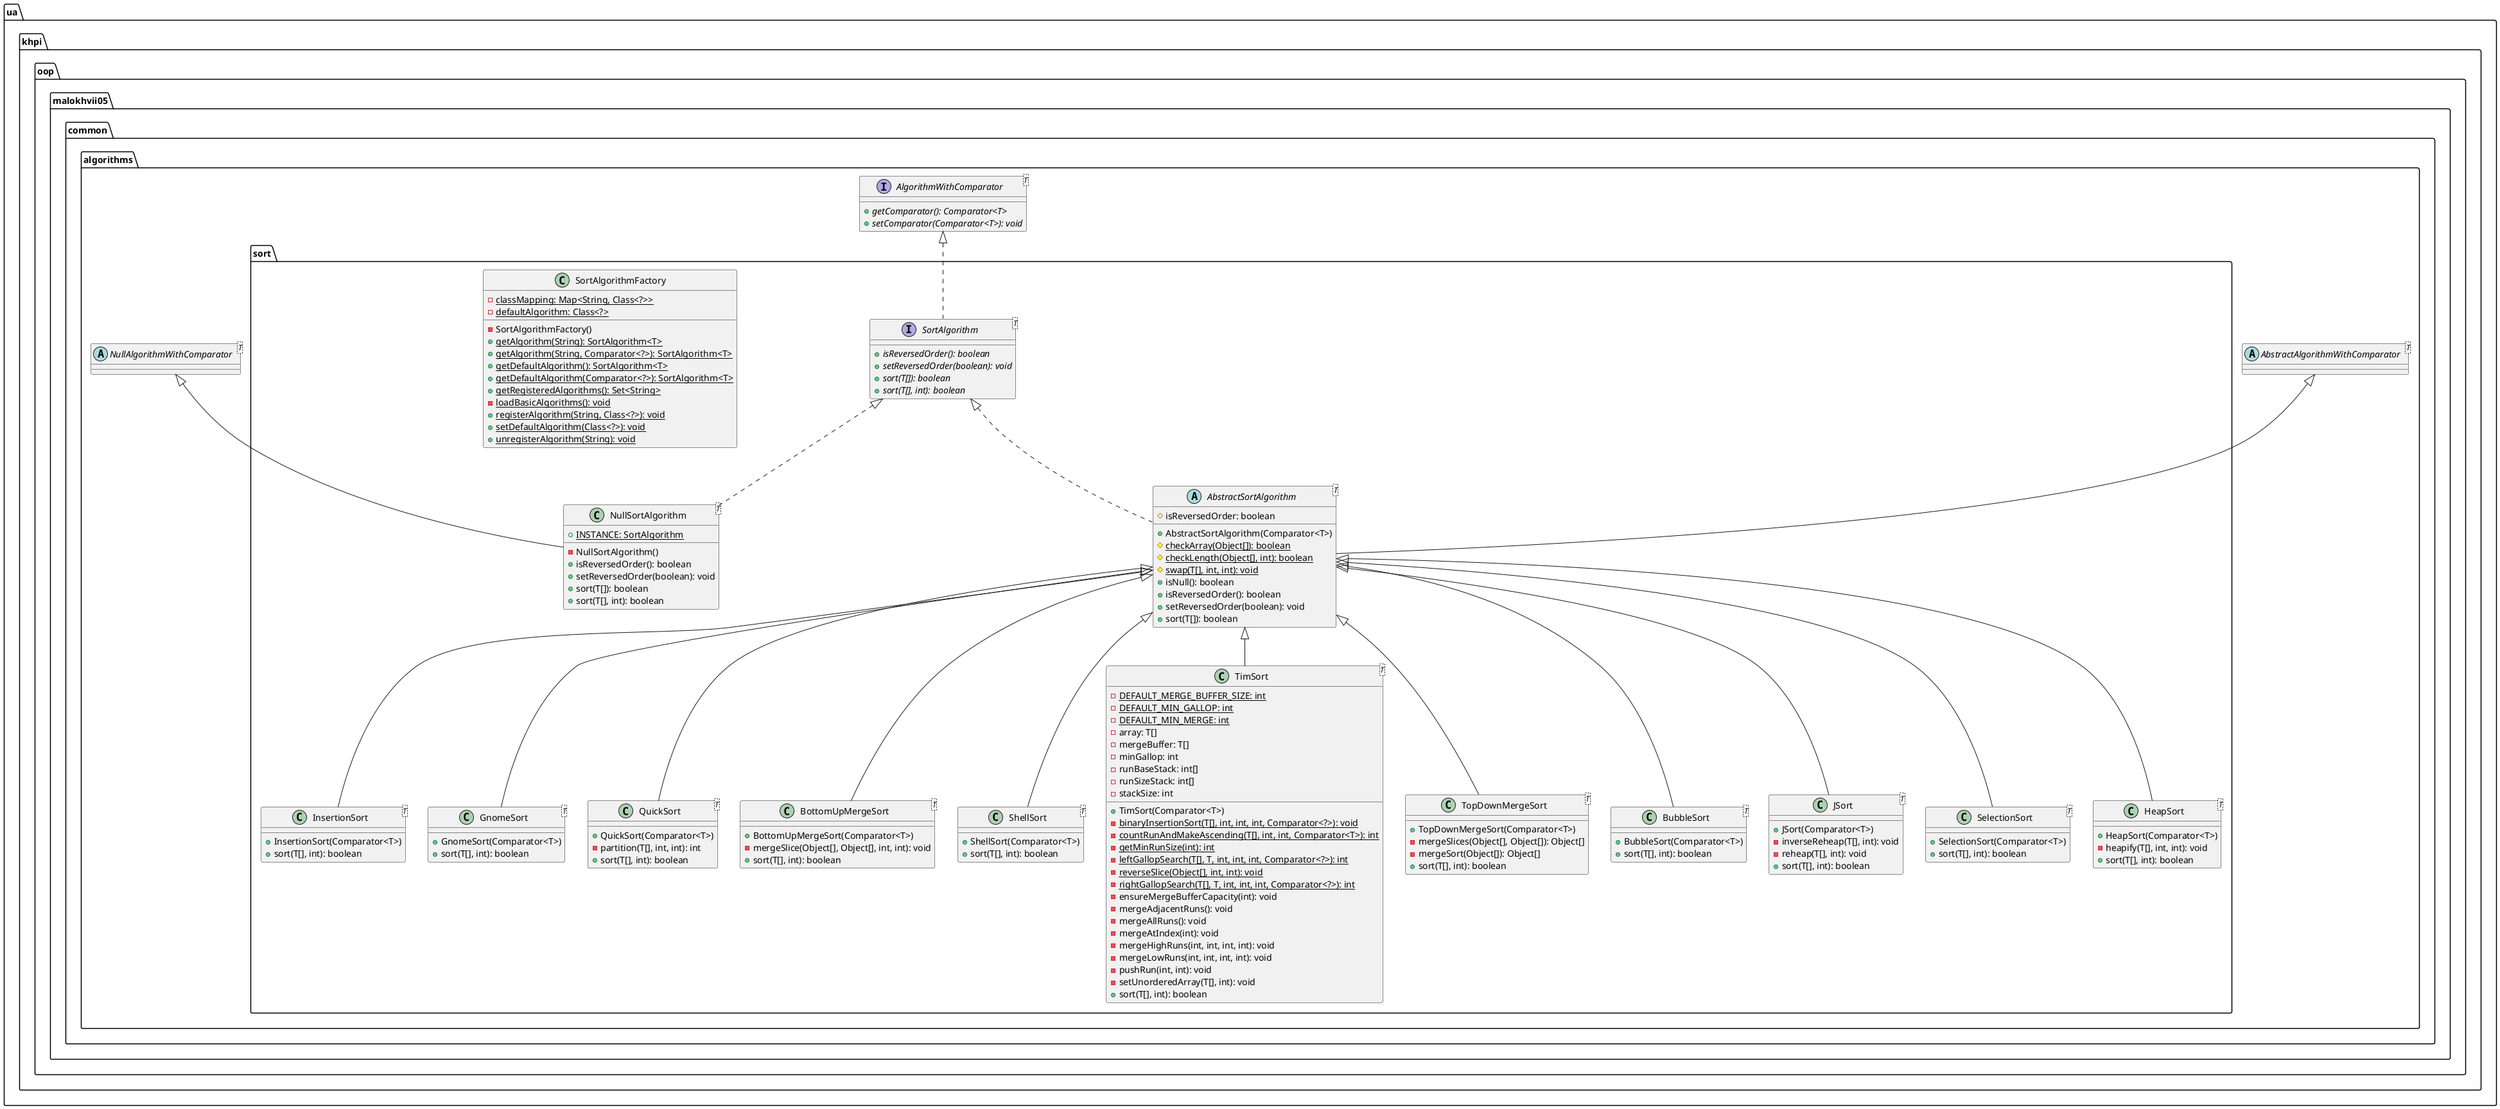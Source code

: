 @startuml

    namespace ua.khpi.oop.malokhvii05.common.algorithms.sort {

        class InsertionSort<T> {
            +InsertionSort(Comparator<T>)
            +sort(T[], int): boolean
        }

        class GnomeSort<T> {
            +GnomeSort(Comparator<T>)
            +sort(T[], int): boolean
        }

        abstract class AbstractSortAlgorithm<T> {
            #isReversedOrder: boolean
            +AbstractSortAlgorithm(Comparator<T>)
            {static} #checkArray(Object[]): boolean
            {static} #checkLength(Object[], int): boolean
            {static} #swap(T[], int, int): void
            +isNull(): boolean
            +isReversedOrder(): boolean
            +setReversedOrder(boolean): void
            +sort(T[]): boolean
        }

        class QuickSort<T> {
            +QuickSort(Comparator<T>)
            -partition(T[], int, int): int
            +sort(T[], int): boolean
        }

        interface SortAlgorithm<T> {
            {abstract} +isReversedOrder(): boolean
            {abstract} +setReversedOrder(boolean): void
            {abstract} +sort(T[]): boolean
            {abstract} +sort(T[], int): boolean
        }

        class BottomUpMergeSort<T> {
            +BottomUpMergeSort(Comparator<T>)
            -mergeSlice(Object[], Object[], int, int): void
            +sort(T[], int): boolean
        }

        class ShellSort<T> {
            +ShellSort(Comparator<T>)
            +sort(T[], int): boolean
        }

        class SortAlgorithmFactory {
            {static} -classMapping: Map<String, Class<?>>
            {static} -defaultAlgorithm: Class<?>
            -SortAlgorithmFactory()
            {static} +getAlgorithm(String): SortAlgorithm<T>
            {static} +getAlgorithm(String, Comparator<?>): SortAlgorithm<T>
            {static} +getDefaultAlgorithm(): SortAlgorithm<T>
            {static} +getDefaultAlgorithm(Comparator<?>): SortAlgorithm<T>
            {static} +getRegisteredAlgorithms(): Set<String>
            {static} -loadBasicAlgorithms(): void
            {static} +registerAlgorithm(String, Class<?>): void
            {static} +setDefaultAlgorithm(Class<?>): void
            {static} +unregisterAlgorithm(String): void
        }

        class TimSort<T> {
            {static} -DEFAULT_MERGE_BUFFER_SIZE: int
            {static} -DEFAULT_MIN_GALLOP: int
            {static} -DEFAULT_MIN_MERGE: int
            -array: T[]
            -mergeBuffer: T[]
            -minGallop: int
            -runBaseStack: int[]
            -runSizeStack: int[]
            -stackSize: int
            +TimSort(Comparator<T>)
            {static} -binaryInsertionSort(T[], int, int, int, Comparator<?>): void
            {static} -countRunAndMakeAscending(T[], int, int, Comparator<T>): int
            {static} -getMinRunSize(int): int
            {static} -leftGallopSearch(T[], T, int, int, int, Comparator<?>): int
            {static} -reverseSlice(Object[], int, int): void
            {static} -rightGallopSearch(T[], T, int, int, int, Comparator<?>): int
            -ensureMergeBufferCapacity(int): void
            -mergeAdjacentRuns(): void
            -mergeAllRuns(): void
            -mergeAtIndex(int): void
            -mergeHighRuns(int, int, int, int): void
            -mergeLowRuns(int, int, int, int): void
            -pushRun(int, int): void
            -setUnorderedArray(T[], int): void
            +sort(T[], int): boolean
        }

        class TopDownMergeSort<T> {
            +TopDownMergeSort(Comparator<T>)
            -mergeSlices(Object[], Object[]): Object[]
            -mergeSort(Object[]): Object[]
            +sort(T[], int): boolean
        }

        class BubbleSort<T> {
            +BubbleSort(Comparator<T>)
            +sort(T[], int): boolean
        }

        class JSort<T> {
            +JSort(Comparator<T>)
            -inverseReheap(T[], int): void
            -reheap(T[], int): void
            +sort(T[], int): boolean
        }

        class SelectionSort<T> {
            +SelectionSort(Comparator<T>)
            +sort(T[], int): boolean
        }

        class HeapSort<T> {
            +HeapSort(Comparator<T>)
            -heapify(T[], int, int): void
            +sort(T[], int): boolean
        }

        class NullSortAlgorithm<T> {
            {static} +INSTANCE: SortAlgorithm
            -NullSortAlgorithm()
            +isReversedOrder(): boolean
            +setReversedOrder(boolean): void
            +sort(T[]): boolean
            +sort(T[], int): boolean
        }

        AbstractSortAlgorithm <|-- InsertionSort

        AbstractSortAlgorithm <|-- GnomeSort

        abstract class ua.khpi.oop.malokhvii05.common.algorithms.AbstractAlgorithmWithComparator<T>
        ua.khpi.oop.malokhvii05.common.algorithms.AbstractAlgorithmWithComparator <|-- AbstractSortAlgorithm

        SortAlgorithm <|.. AbstractSortAlgorithm

        AbstractSortAlgorithm <|-- QuickSort

        interface ua.khpi.oop.malokhvii05.common.algorithms.AlgorithmWithComparator<T> {
            {abstract} +getComparator(): Comparator<T>
            {abstract} +setComparator(Comparator<T>): void
        }
        ua.khpi.oop.malokhvii05.common.algorithms.AlgorithmWithComparator <|.. SortAlgorithm

        AbstractSortAlgorithm <|-- BottomUpMergeSort

        AbstractSortAlgorithm <|-- ShellSort

        AbstractSortAlgorithm <|-- TimSort

        AbstractSortAlgorithm <|-- TopDownMergeSort

        AbstractSortAlgorithm <|-- BubbleSort

        AbstractSortAlgorithm <|-- JSort

        AbstractSortAlgorithm <|-- SelectionSort

        AbstractSortAlgorithm <|-- HeapSort

        abstract class ua.khpi.oop.malokhvii05.common.algorithms.NullAlgorithmWithComparator<T>
        ua.khpi.oop.malokhvii05.common.algorithms.NullAlgorithmWithComparator <|-- NullSortAlgorithm

        SortAlgorithm <|.. NullSortAlgorithm

    }

@enduml
